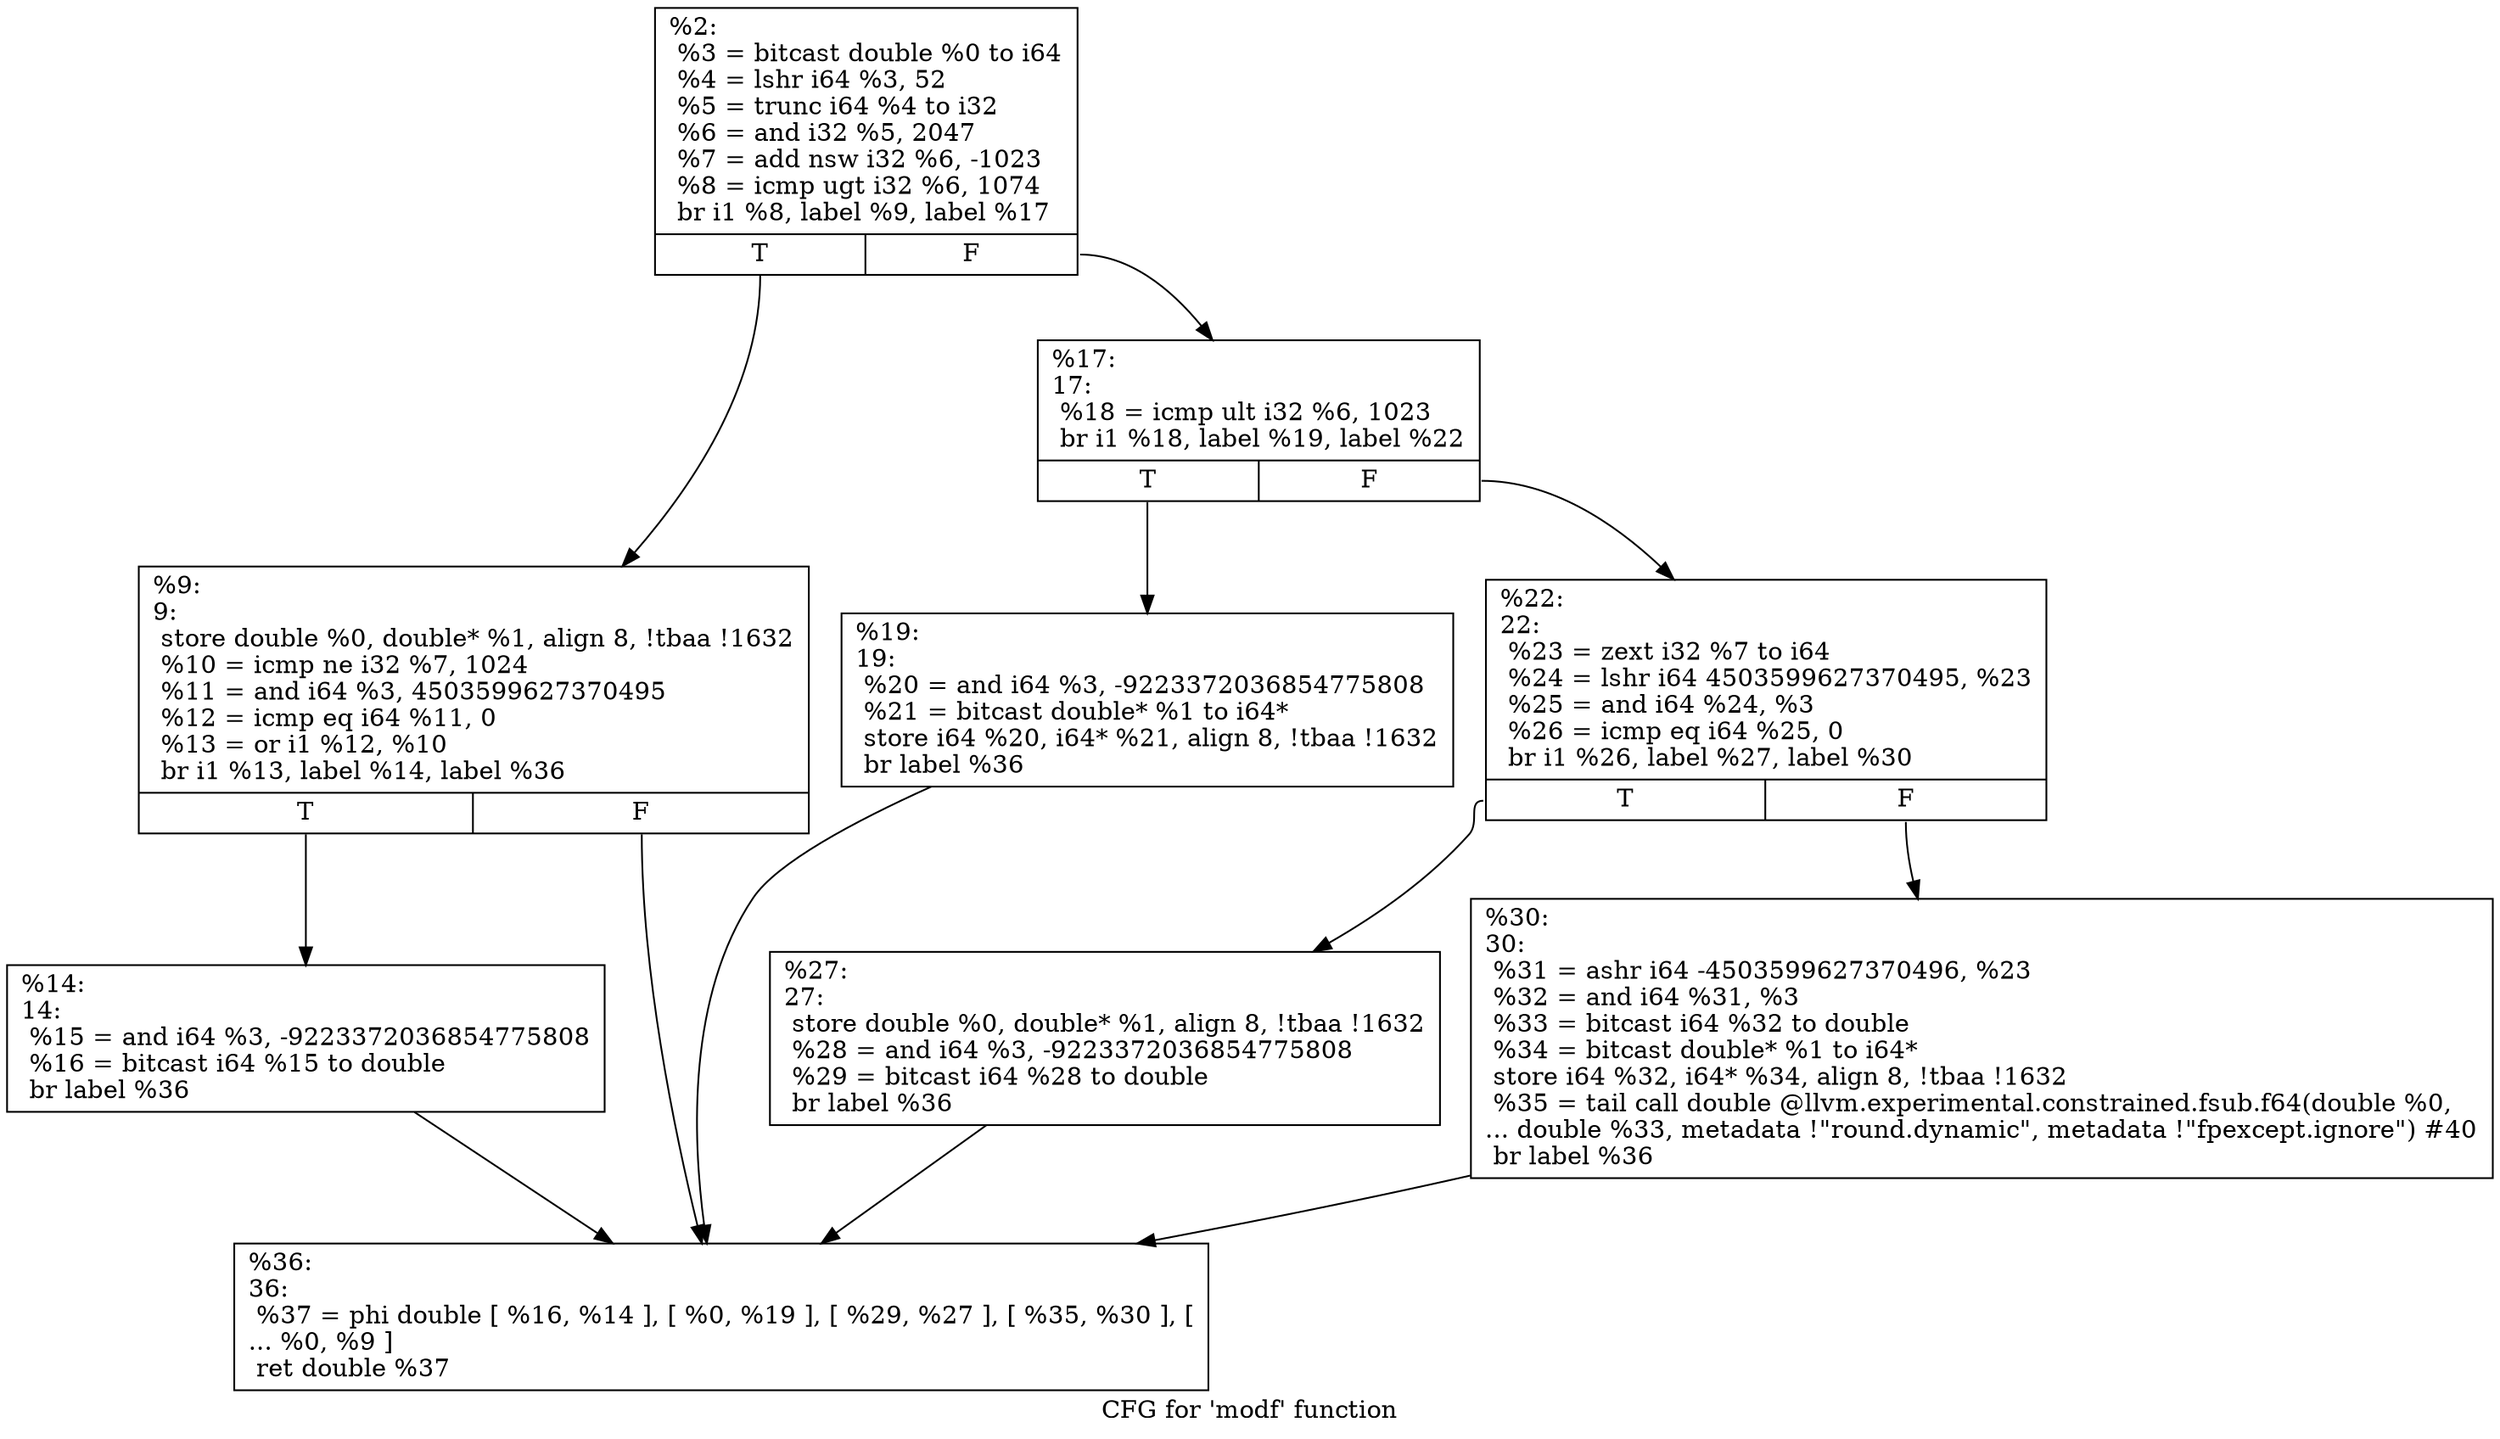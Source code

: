 digraph "CFG for 'modf' function" {
	label="CFG for 'modf' function";

	Node0x1ab73b0 [shape=record,label="{%2:\l  %3 = bitcast double %0 to i64\l  %4 = lshr i64 %3, 52\l  %5 = trunc i64 %4 to i32\l  %6 = and i32 %5, 2047\l  %7 = add nsw i32 %6, -1023\l  %8 = icmp ugt i32 %6, 1074\l  br i1 %8, label %9, label %17\l|{<s0>T|<s1>F}}"];
	Node0x1ab73b0:s0 -> Node0x1ab7400;
	Node0x1ab73b0:s1 -> Node0x1ab74a0;
	Node0x1ab7400 [shape=record,label="{%9:\l9:                                                \l  store double %0, double* %1, align 8, !tbaa !1632\l  %10 = icmp ne i32 %7, 1024\l  %11 = and i64 %3, 4503599627370495\l  %12 = icmp eq i64 %11, 0\l  %13 = or i1 %12, %10\l  br i1 %13, label %14, label %36\l|{<s0>T|<s1>F}}"];
	Node0x1ab7400:s0 -> Node0x1ab7450;
	Node0x1ab7400:s1 -> Node0x1ab7630;
	Node0x1ab7450 [shape=record,label="{%14:\l14:                                               \l  %15 = and i64 %3, -9223372036854775808\l  %16 = bitcast i64 %15 to double\l  br label %36\l}"];
	Node0x1ab7450 -> Node0x1ab7630;
	Node0x1ab74a0 [shape=record,label="{%17:\l17:                                               \l  %18 = icmp ult i32 %6, 1023\l  br i1 %18, label %19, label %22\l|{<s0>T|<s1>F}}"];
	Node0x1ab74a0:s0 -> Node0x1ab74f0;
	Node0x1ab74a0:s1 -> Node0x1ab7540;
	Node0x1ab74f0 [shape=record,label="{%19:\l19:                                               \l  %20 = and i64 %3, -9223372036854775808\l  %21 = bitcast double* %1 to i64*\l  store i64 %20, i64* %21, align 8, !tbaa !1632\l  br label %36\l}"];
	Node0x1ab74f0 -> Node0x1ab7630;
	Node0x1ab7540 [shape=record,label="{%22:\l22:                                               \l  %23 = zext i32 %7 to i64\l  %24 = lshr i64 4503599627370495, %23\l  %25 = and i64 %24, %3\l  %26 = icmp eq i64 %25, 0\l  br i1 %26, label %27, label %30\l|{<s0>T|<s1>F}}"];
	Node0x1ab7540:s0 -> Node0x1ab7590;
	Node0x1ab7540:s1 -> Node0x1ab75e0;
	Node0x1ab7590 [shape=record,label="{%27:\l27:                                               \l  store double %0, double* %1, align 8, !tbaa !1632\l  %28 = and i64 %3, -9223372036854775808\l  %29 = bitcast i64 %28 to double\l  br label %36\l}"];
	Node0x1ab7590 -> Node0x1ab7630;
	Node0x1ab75e0 [shape=record,label="{%30:\l30:                                               \l  %31 = ashr i64 -4503599627370496, %23\l  %32 = and i64 %31, %3\l  %33 = bitcast i64 %32 to double\l  %34 = bitcast double* %1 to i64*\l  store i64 %32, i64* %34, align 8, !tbaa !1632\l  %35 = tail call double @llvm.experimental.constrained.fsub.f64(double %0,\l... double %33, metadata !\"round.dynamic\", metadata !\"fpexcept.ignore\") #40\l  br label %36\l}"];
	Node0x1ab75e0 -> Node0x1ab7630;
	Node0x1ab7630 [shape=record,label="{%36:\l36:                                               \l  %37 = phi double [ %16, %14 ], [ %0, %19 ], [ %29, %27 ], [ %35, %30 ], [\l... %0, %9 ]\l  ret double %37\l}"];
}
